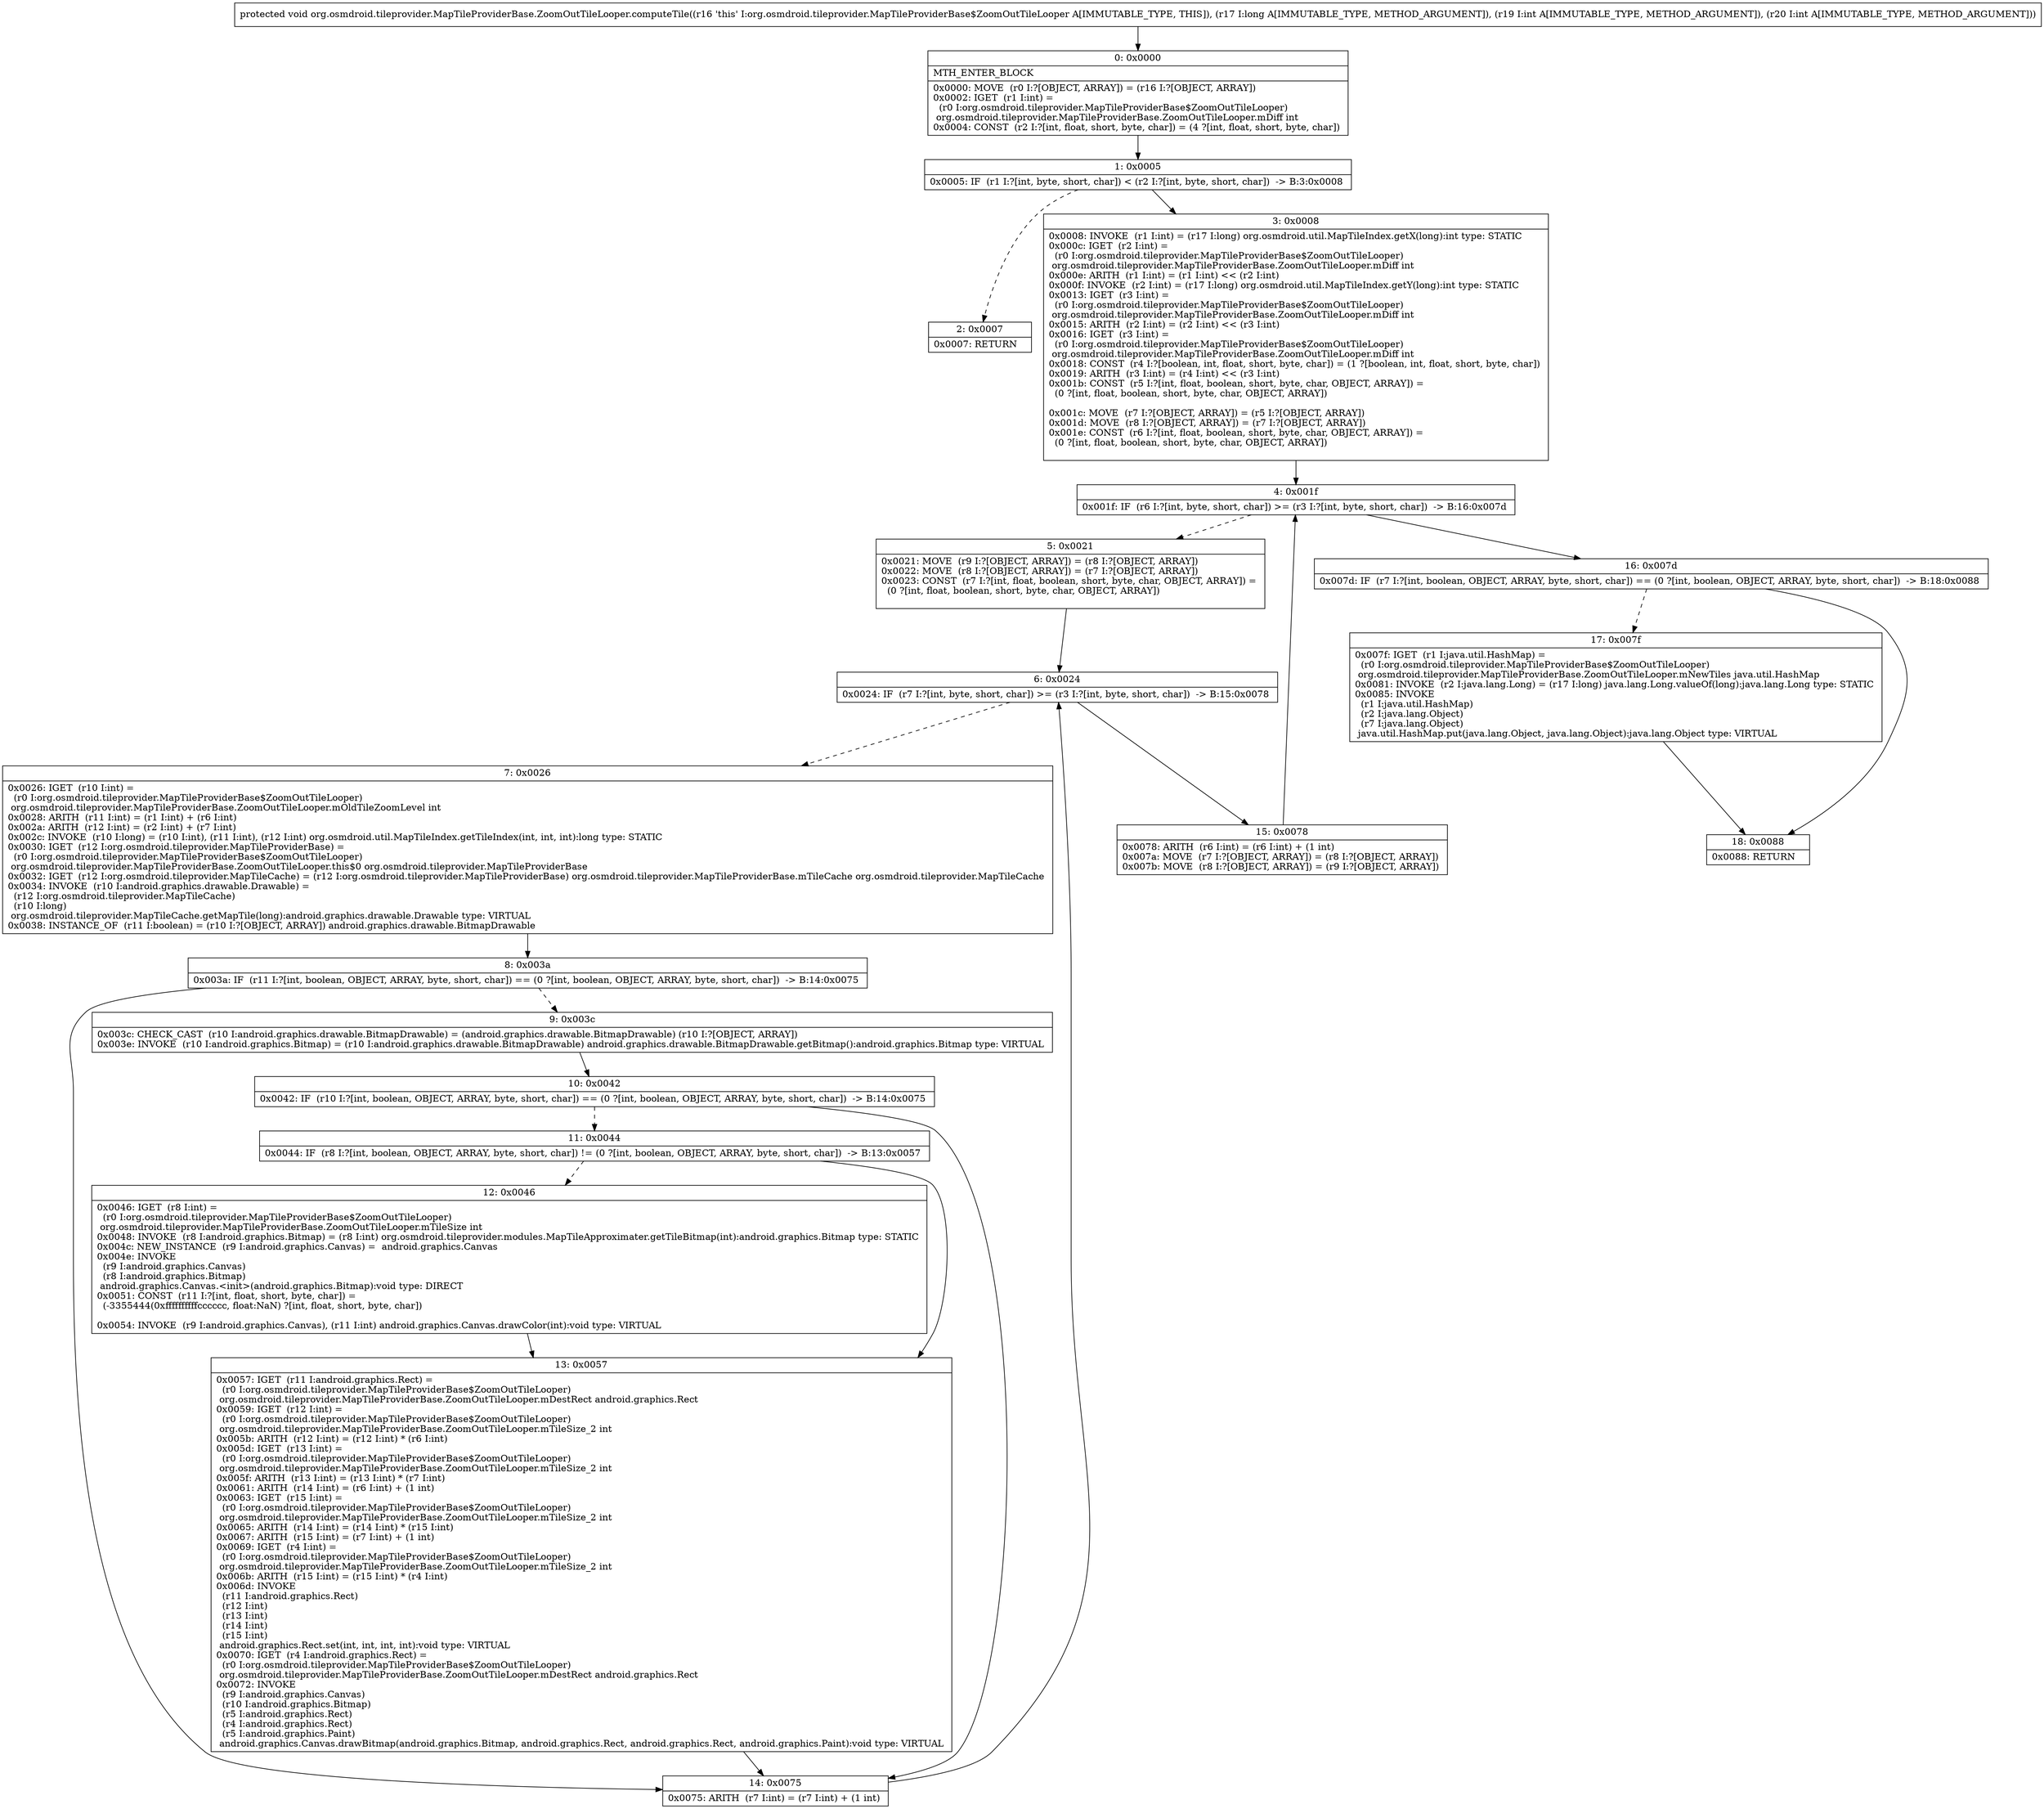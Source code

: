 digraph "CFG fororg.osmdroid.tileprovider.MapTileProviderBase.ZoomOutTileLooper.computeTile(JII)V" {
Node_0 [shape=record,label="{0\:\ 0x0000|MTH_ENTER_BLOCK\l|0x0000: MOVE  (r0 I:?[OBJECT, ARRAY]) = (r16 I:?[OBJECT, ARRAY]) \l0x0002: IGET  (r1 I:int) = \l  (r0 I:org.osmdroid.tileprovider.MapTileProviderBase$ZoomOutTileLooper)\l org.osmdroid.tileprovider.MapTileProviderBase.ZoomOutTileLooper.mDiff int \l0x0004: CONST  (r2 I:?[int, float, short, byte, char]) = (4 ?[int, float, short, byte, char]) \l}"];
Node_1 [shape=record,label="{1\:\ 0x0005|0x0005: IF  (r1 I:?[int, byte, short, char]) \< (r2 I:?[int, byte, short, char])  \-\> B:3:0x0008 \l}"];
Node_2 [shape=record,label="{2\:\ 0x0007|0x0007: RETURN   \l}"];
Node_3 [shape=record,label="{3\:\ 0x0008|0x0008: INVOKE  (r1 I:int) = (r17 I:long) org.osmdroid.util.MapTileIndex.getX(long):int type: STATIC \l0x000c: IGET  (r2 I:int) = \l  (r0 I:org.osmdroid.tileprovider.MapTileProviderBase$ZoomOutTileLooper)\l org.osmdroid.tileprovider.MapTileProviderBase.ZoomOutTileLooper.mDiff int \l0x000e: ARITH  (r1 I:int) = (r1 I:int) \<\< (r2 I:int) \l0x000f: INVOKE  (r2 I:int) = (r17 I:long) org.osmdroid.util.MapTileIndex.getY(long):int type: STATIC \l0x0013: IGET  (r3 I:int) = \l  (r0 I:org.osmdroid.tileprovider.MapTileProviderBase$ZoomOutTileLooper)\l org.osmdroid.tileprovider.MapTileProviderBase.ZoomOutTileLooper.mDiff int \l0x0015: ARITH  (r2 I:int) = (r2 I:int) \<\< (r3 I:int) \l0x0016: IGET  (r3 I:int) = \l  (r0 I:org.osmdroid.tileprovider.MapTileProviderBase$ZoomOutTileLooper)\l org.osmdroid.tileprovider.MapTileProviderBase.ZoomOutTileLooper.mDiff int \l0x0018: CONST  (r4 I:?[boolean, int, float, short, byte, char]) = (1 ?[boolean, int, float, short, byte, char]) \l0x0019: ARITH  (r3 I:int) = (r4 I:int) \<\< (r3 I:int) \l0x001b: CONST  (r5 I:?[int, float, boolean, short, byte, char, OBJECT, ARRAY]) = \l  (0 ?[int, float, boolean, short, byte, char, OBJECT, ARRAY])\l \l0x001c: MOVE  (r7 I:?[OBJECT, ARRAY]) = (r5 I:?[OBJECT, ARRAY]) \l0x001d: MOVE  (r8 I:?[OBJECT, ARRAY]) = (r7 I:?[OBJECT, ARRAY]) \l0x001e: CONST  (r6 I:?[int, float, boolean, short, byte, char, OBJECT, ARRAY]) = \l  (0 ?[int, float, boolean, short, byte, char, OBJECT, ARRAY])\l \l}"];
Node_4 [shape=record,label="{4\:\ 0x001f|0x001f: IF  (r6 I:?[int, byte, short, char]) \>= (r3 I:?[int, byte, short, char])  \-\> B:16:0x007d \l}"];
Node_5 [shape=record,label="{5\:\ 0x0021|0x0021: MOVE  (r9 I:?[OBJECT, ARRAY]) = (r8 I:?[OBJECT, ARRAY]) \l0x0022: MOVE  (r8 I:?[OBJECT, ARRAY]) = (r7 I:?[OBJECT, ARRAY]) \l0x0023: CONST  (r7 I:?[int, float, boolean, short, byte, char, OBJECT, ARRAY]) = \l  (0 ?[int, float, boolean, short, byte, char, OBJECT, ARRAY])\l \l}"];
Node_6 [shape=record,label="{6\:\ 0x0024|0x0024: IF  (r7 I:?[int, byte, short, char]) \>= (r3 I:?[int, byte, short, char])  \-\> B:15:0x0078 \l}"];
Node_7 [shape=record,label="{7\:\ 0x0026|0x0026: IGET  (r10 I:int) = \l  (r0 I:org.osmdroid.tileprovider.MapTileProviderBase$ZoomOutTileLooper)\l org.osmdroid.tileprovider.MapTileProviderBase.ZoomOutTileLooper.mOldTileZoomLevel int \l0x0028: ARITH  (r11 I:int) = (r1 I:int) + (r6 I:int) \l0x002a: ARITH  (r12 I:int) = (r2 I:int) + (r7 I:int) \l0x002c: INVOKE  (r10 I:long) = (r10 I:int), (r11 I:int), (r12 I:int) org.osmdroid.util.MapTileIndex.getTileIndex(int, int, int):long type: STATIC \l0x0030: IGET  (r12 I:org.osmdroid.tileprovider.MapTileProviderBase) = \l  (r0 I:org.osmdroid.tileprovider.MapTileProviderBase$ZoomOutTileLooper)\l org.osmdroid.tileprovider.MapTileProviderBase.ZoomOutTileLooper.this$0 org.osmdroid.tileprovider.MapTileProviderBase \l0x0032: IGET  (r12 I:org.osmdroid.tileprovider.MapTileCache) = (r12 I:org.osmdroid.tileprovider.MapTileProviderBase) org.osmdroid.tileprovider.MapTileProviderBase.mTileCache org.osmdroid.tileprovider.MapTileCache \l0x0034: INVOKE  (r10 I:android.graphics.drawable.Drawable) = \l  (r12 I:org.osmdroid.tileprovider.MapTileCache)\l  (r10 I:long)\l org.osmdroid.tileprovider.MapTileCache.getMapTile(long):android.graphics.drawable.Drawable type: VIRTUAL \l0x0038: INSTANCE_OF  (r11 I:boolean) = (r10 I:?[OBJECT, ARRAY]) android.graphics.drawable.BitmapDrawable \l}"];
Node_8 [shape=record,label="{8\:\ 0x003a|0x003a: IF  (r11 I:?[int, boolean, OBJECT, ARRAY, byte, short, char]) == (0 ?[int, boolean, OBJECT, ARRAY, byte, short, char])  \-\> B:14:0x0075 \l}"];
Node_9 [shape=record,label="{9\:\ 0x003c|0x003c: CHECK_CAST  (r10 I:android.graphics.drawable.BitmapDrawable) = (android.graphics.drawable.BitmapDrawable) (r10 I:?[OBJECT, ARRAY]) \l0x003e: INVOKE  (r10 I:android.graphics.Bitmap) = (r10 I:android.graphics.drawable.BitmapDrawable) android.graphics.drawable.BitmapDrawable.getBitmap():android.graphics.Bitmap type: VIRTUAL \l}"];
Node_10 [shape=record,label="{10\:\ 0x0042|0x0042: IF  (r10 I:?[int, boolean, OBJECT, ARRAY, byte, short, char]) == (0 ?[int, boolean, OBJECT, ARRAY, byte, short, char])  \-\> B:14:0x0075 \l}"];
Node_11 [shape=record,label="{11\:\ 0x0044|0x0044: IF  (r8 I:?[int, boolean, OBJECT, ARRAY, byte, short, char]) != (0 ?[int, boolean, OBJECT, ARRAY, byte, short, char])  \-\> B:13:0x0057 \l}"];
Node_12 [shape=record,label="{12\:\ 0x0046|0x0046: IGET  (r8 I:int) = \l  (r0 I:org.osmdroid.tileprovider.MapTileProviderBase$ZoomOutTileLooper)\l org.osmdroid.tileprovider.MapTileProviderBase.ZoomOutTileLooper.mTileSize int \l0x0048: INVOKE  (r8 I:android.graphics.Bitmap) = (r8 I:int) org.osmdroid.tileprovider.modules.MapTileApproximater.getTileBitmap(int):android.graphics.Bitmap type: STATIC \l0x004c: NEW_INSTANCE  (r9 I:android.graphics.Canvas) =  android.graphics.Canvas \l0x004e: INVOKE  \l  (r9 I:android.graphics.Canvas)\l  (r8 I:android.graphics.Bitmap)\l android.graphics.Canvas.\<init\>(android.graphics.Bitmap):void type: DIRECT \l0x0051: CONST  (r11 I:?[int, float, short, byte, char]) = \l  (\-3355444(0xffffffffffcccccc, float:NaN) ?[int, float, short, byte, char])\l \l0x0054: INVOKE  (r9 I:android.graphics.Canvas), (r11 I:int) android.graphics.Canvas.drawColor(int):void type: VIRTUAL \l}"];
Node_13 [shape=record,label="{13\:\ 0x0057|0x0057: IGET  (r11 I:android.graphics.Rect) = \l  (r0 I:org.osmdroid.tileprovider.MapTileProviderBase$ZoomOutTileLooper)\l org.osmdroid.tileprovider.MapTileProviderBase.ZoomOutTileLooper.mDestRect android.graphics.Rect \l0x0059: IGET  (r12 I:int) = \l  (r0 I:org.osmdroid.tileprovider.MapTileProviderBase$ZoomOutTileLooper)\l org.osmdroid.tileprovider.MapTileProviderBase.ZoomOutTileLooper.mTileSize_2 int \l0x005b: ARITH  (r12 I:int) = (r12 I:int) * (r6 I:int) \l0x005d: IGET  (r13 I:int) = \l  (r0 I:org.osmdroid.tileprovider.MapTileProviderBase$ZoomOutTileLooper)\l org.osmdroid.tileprovider.MapTileProviderBase.ZoomOutTileLooper.mTileSize_2 int \l0x005f: ARITH  (r13 I:int) = (r13 I:int) * (r7 I:int) \l0x0061: ARITH  (r14 I:int) = (r6 I:int) + (1 int) \l0x0063: IGET  (r15 I:int) = \l  (r0 I:org.osmdroid.tileprovider.MapTileProviderBase$ZoomOutTileLooper)\l org.osmdroid.tileprovider.MapTileProviderBase.ZoomOutTileLooper.mTileSize_2 int \l0x0065: ARITH  (r14 I:int) = (r14 I:int) * (r15 I:int) \l0x0067: ARITH  (r15 I:int) = (r7 I:int) + (1 int) \l0x0069: IGET  (r4 I:int) = \l  (r0 I:org.osmdroid.tileprovider.MapTileProviderBase$ZoomOutTileLooper)\l org.osmdroid.tileprovider.MapTileProviderBase.ZoomOutTileLooper.mTileSize_2 int \l0x006b: ARITH  (r15 I:int) = (r15 I:int) * (r4 I:int) \l0x006d: INVOKE  \l  (r11 I:android.graphics.Rect)\l  (r12 I:int)\l  (r13 I:int)\l  (r14 I:int)\l  (r15 I:int)\l android.graphics.Rect.set(int, int, int, int):void type: VIRTUAL \l0x0070: IGET  (r4 I:android.graphics.Rect) = \l  (r0 I:org.osmdroid.tileprovider.MapTileProviderBase$ZoomOutTileLooper)\l org.osmdroid.tileprovider.MapTileProviderBase.ZoomOutTileLooper.mDestRect android.graphics.Rect \l0x0072: INVOKE  \l  (r9 I:android.graphics.Canvas)\l  (r10 I:android.graphics.Bitmap)\l  (r5 I:android.graphics.Rect)\l  (r4 I:android.graphics.Rect)\l  (r5 I:android.graphics.Paint)\l android.graphics.Canvas.drawBitmap(android.graphics.Bitmap, android.graphics.Rect, android.graphics.Rect, android.graphics.Paint):void type: VIRTUAL \l}"];
Node_14 [shape=record,label="{14\:\ 0x0075|0x0075: ARITH  (r7 I:int) = (r7 I:int) + (1 int) \l}"];
Node_15 [shape=record,label="{15\:\ 0x0078|0x0078: ARITH  (r6 I:int) = (r6 I:int) + (1 int) \l0x007a: MOVE  (r7 I:?[OBJECT, ARRAY]) = (r8 I:?[OBJECT, ARRAY]) \l0x007b: MOVE  (r8 I:?[OBJECT, ARRAY]) = (r9 I:?[OBJECT, ARRAY]) \l}"];
Node_16 [shape=record,label="{16\:\ 0x007d|0x007d: IF  (r7 I:?[int, boolean, OBJECT, ARRAY, byte, short, char]) == (0 ?[int, boolean, OBJECT, ARRAY, byte, short, char])  \-\> B:18:0x0088 \l}"];
Node_17 [shape=record,label="{17\:\ 0x007f|0x007f: IGET  (r1 I:java.util.HashMap) = \l  (r0 I:org.osmdroid.tileprovider.MapTileProviderBase$ZoomOutTileLooper)\l org.osmdroid.tileprovider.MapTileProviderBase.ZoomOutTileLooper.mNewTiles java.util.HashMap \l0x0081: INVOKE  (r2 I:java.lang.Long) = (r17 I:long) java.lang.Long.valueOf(long):java.lang.Long type: STATIC \l0x0085: INVOKE  \l  (r1 I:java.util.HashMap)\l  (r2 I:java.lang.Object)\l  (r7 I:java.lang.Object)\l java.util.HashMap.put(java.lang.Object, java.lang.Object):java.lang.Object type: VIRTUAL \l}"];
Node_18 [shape=record,label="{18\:\ 0x0088|0x0088: RETURN   \l}"];
MethodNode[shape=record,label="{protected void org.osmdroid.tileprovider.MapTileProviderBase.ZoomOutTileLooper.computeTile((r16 'this' I:org.osmdroid.tileprovider.MapTileProviderBase$ZoomOutTileLooper A[IMMUTABLE_TYPE, THIS]), (r17 I:long A[IMMUTABLE_TYPE, METHOD_ARGUMENT]), (r19 I:int A[IMMUTABLE_TYPE, METHOD_ARGUMENT]), (r20 I:int A[IMMUTABLE_TYPE, METHOD_ARGUMENT])) }"];
MethodNode -> Node_0;
Node_0 -> Node_1;
Node_1 -> Node_2[style=dashed];
Node_1 -> Node_3;
Node_3 -> Node_4;
Node_4 -> Node_5[style=dashed];
Node_4 -> Node_16;
Node_5 -> Node_6;
Node_6 -> Node_7[style=dashed];
Node_6 -> Node_15;
Node_7 -> Node_8;
Node_8 -> Node_9[style=dashed];
Node_8 -> Node_14;
Node_9 -> Node_10;
Node_10 -> Node_11[style=dashed];
Node_10 -> Node_14;
Node_11 -> Node_12[style=dashed];
Node_11 -> Node_13;
Node_12 -> Node_13;
Node_13 -> Node_14;
Node_14 -> Node_6;
Node_15 -> Node_4;
Node_16 -> Node_17[style=dashed];
Node_16 -> Node_18;
Node_17 -> Node_18;
}

